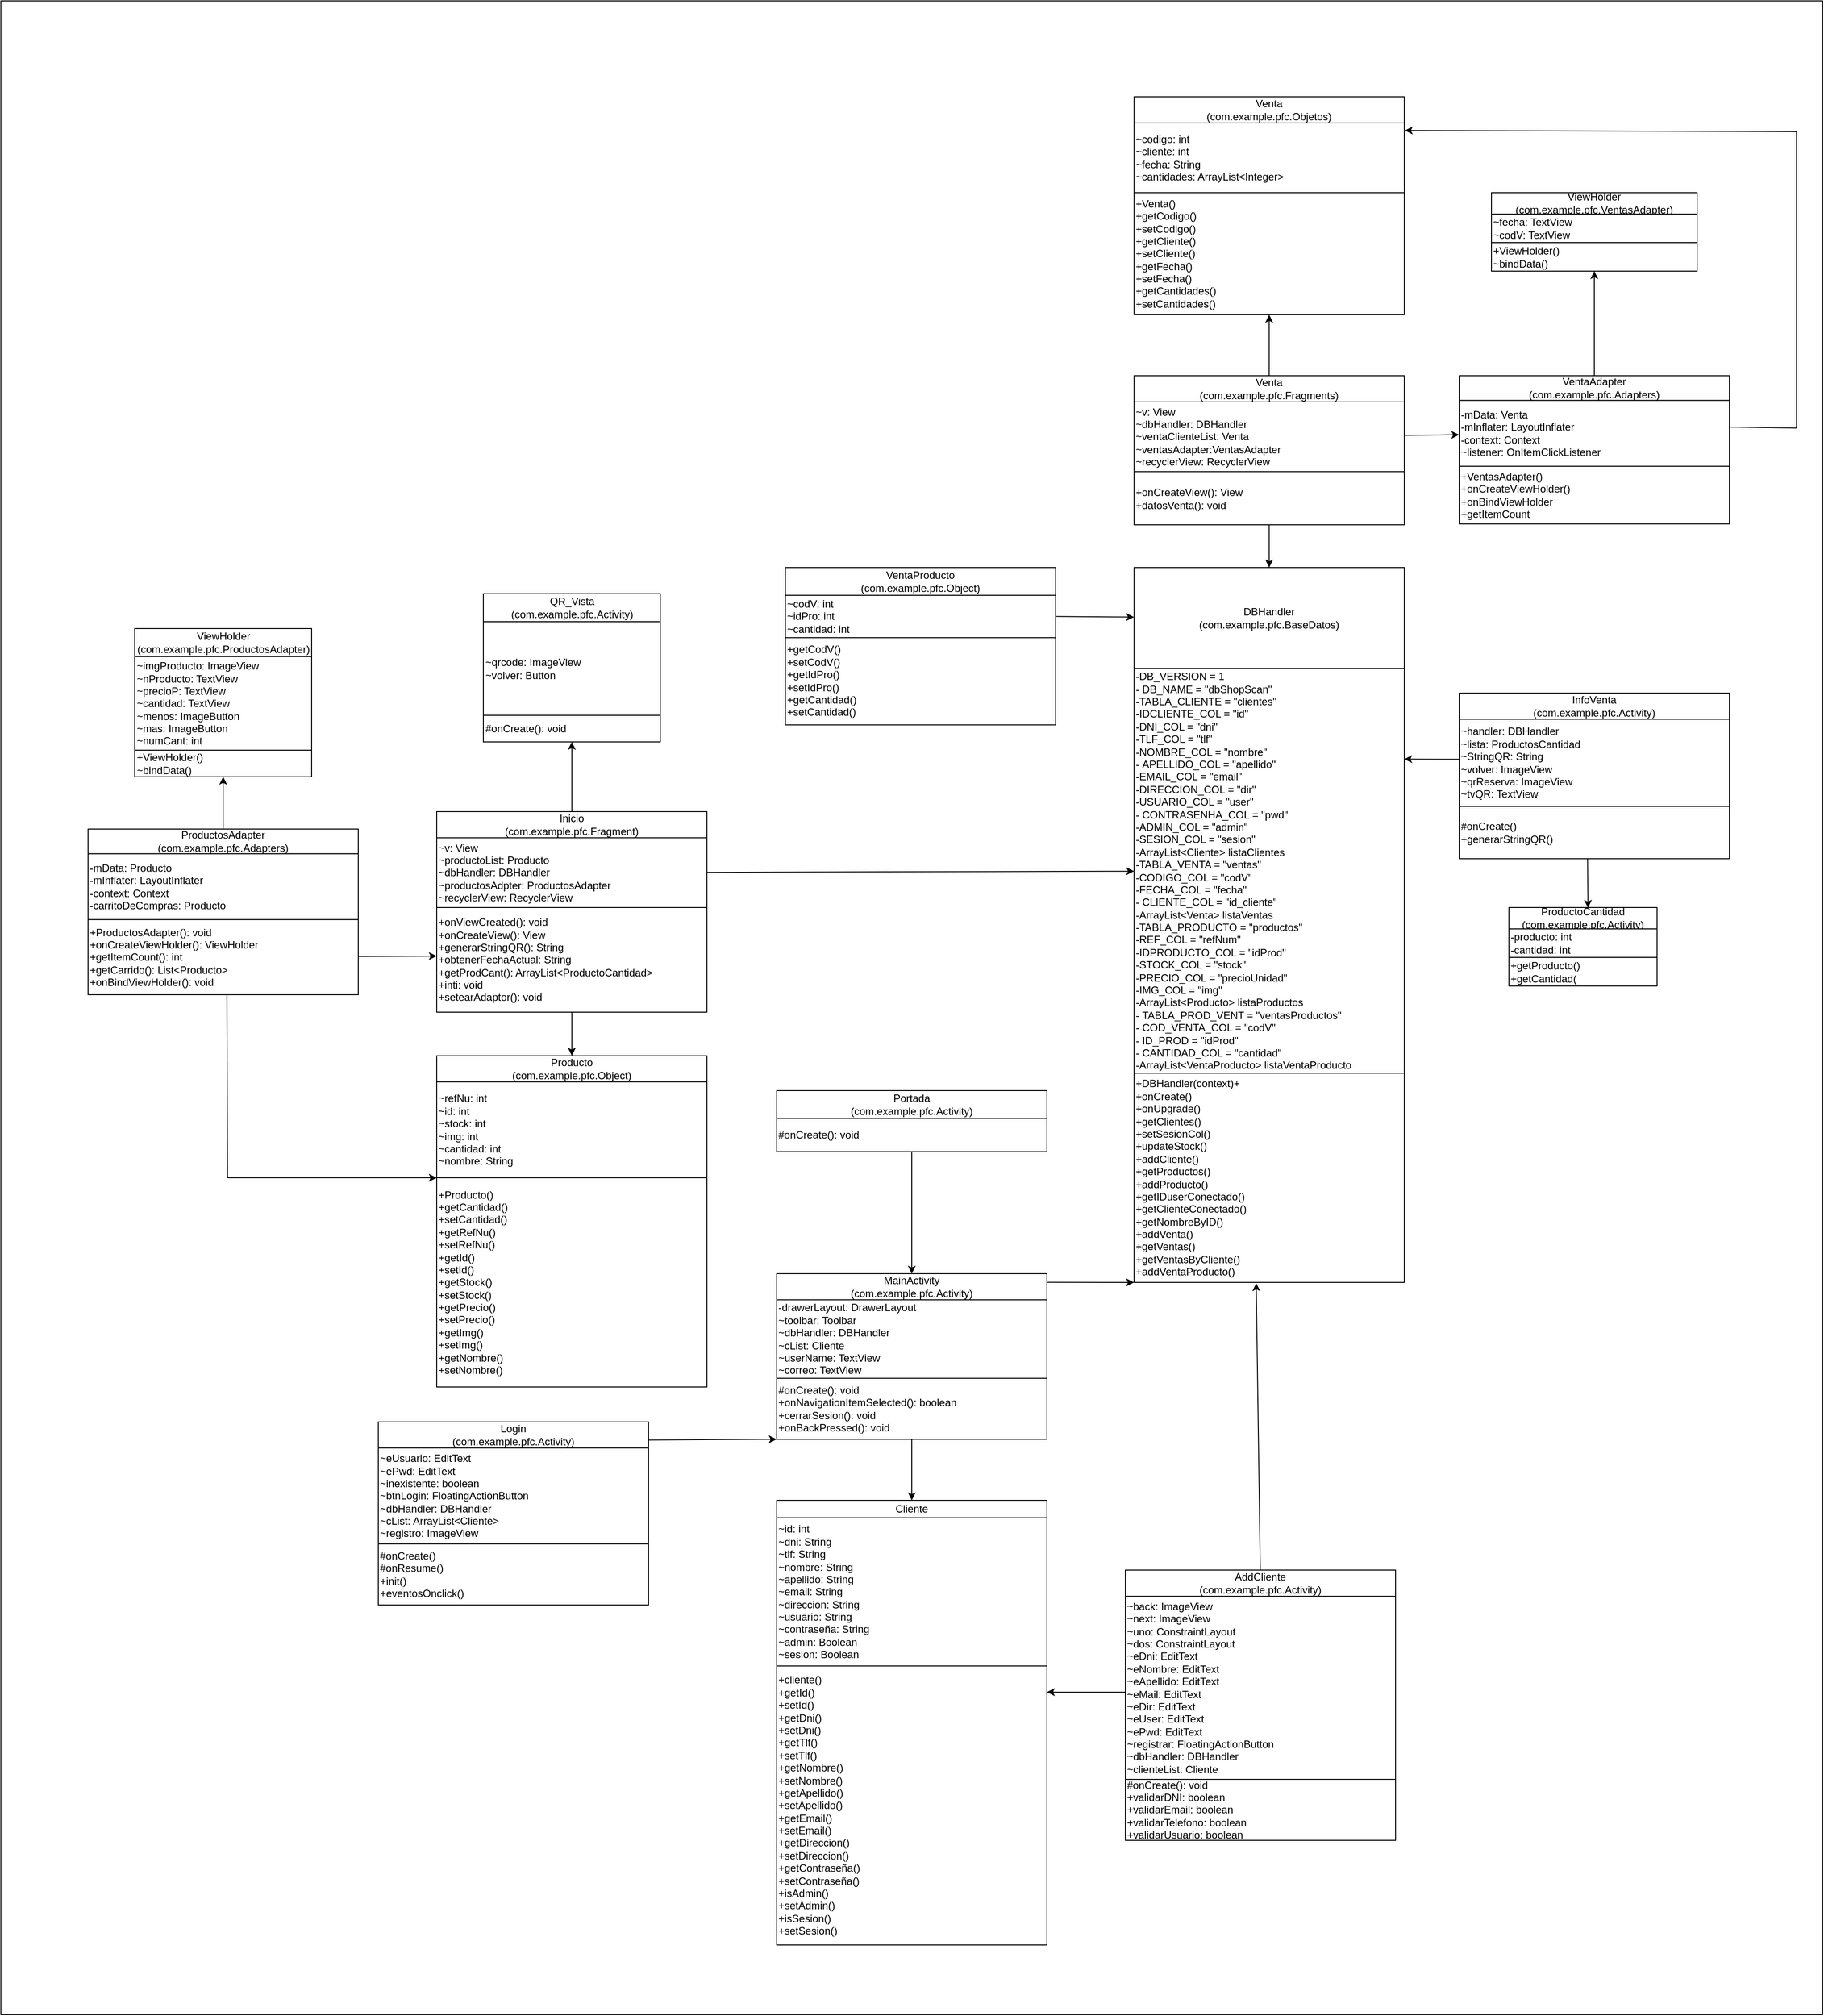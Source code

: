 <mxfile version="21.2.8" type="device">
  <diagram name="Página-1" id="G0q_hPXeAAuDpCpE8BdM">
    <mxGraphModel dx="5751" dy="2411" grid="1" gridSize="10" guides="1" tooltips="1" connect="1" arrows="1" fold="1" page="1" pageScale="1" pageWidth="827" pageHeight="1169" math="0" shadow="0">
      <root>
        <mxCell id="0" />
        <mxCell id="1" parent="0" />
        <mxCell id="0xzsD5YeqHHkbNbkPB6m-8" value="" style="group" vertex="1" connectable="0" parent="1">
          <mxGeometry x="-370" y="2490" width="310" height="510" as="geometry" />
        </mxCell>
        <mxCell id="0xzsD5YeqHHkbNbkPB6m-5" value="Cliente" style="rounded=0;whiteSpace=wrap;html=1;" vertex="1" parent="0xzsD5YeqHHkbNbkPB6m-8">
          <mxGeometry width="310" height="20" as="geometry" />
        </mxCell>
        <mxCell id="0xzsD5YeqHHkbNbkPB6m-6" value="~id: int&lt;br&gt;~dni: String&lt;br&gt;~tlf: String&lt;br&gt;~nombre: String&lt;br&gt;~apellido: String&lt;br&gt;~email: String&lt;br&gt;~direccion: String&lt;br&gt;~usuario: String&lt;br&gt;~contraseña: String&lt;br&gt;~admin: Boolean&lt;br&gt;~sesion: Boolean" style="rounded=0;whiteSpace=wrap;html=1;align=left;" vertex="1" parent="0xzsD5YeqHHkbNbkPB6m-8">
          <mxGeometry y="20" width="310" height="170" as="geometry" />
        </mxCell>
        <mxCell id="0xzsD5YeqHHkbNbkPB6m-7" value="+cliente()&lt;br&gt;+getId()&lt;br&gt;+setId()&lt;br&gt;+getDni() &lt;br&gt;+setDni()&lt;br&gt;+getTlf()&lt;br&gt;+setTlf()&lt;br&gt;+getNombre()&lt;br&gt;+setNombre()&lt;br&gt;+getApellido()&lt;br&gt;+setApellido()&lt;br&gt;+getEmail()&lt;br&gt;+setEmail()&lt;br&gt;+getDireccion()&lt;br&gt;+setDireccion()&lt;br&gt;+getContraseña()&lt;br&gt;+setContraseña()&lt;br&gt;+isAdmin()&lt;br&gt;+setAdmin()&lt;br&gt;+isSesion()&lt;br&gt;+setSesion()" style="rounded=0;whiteSpace=wrap;html=1;align=left;" vertex="1" parent="0xzsD5YeqHHkbNbkPB6m-8">
          <mxGeometry y="190" width="310" height="320" as="geometry" />
        </mxCell>
        <mxCell id="0xzsD5YeqHHkbNbkPB6m-30" value="" style="group" vertex="1" connectable="0" parent="1">
          <mxGeometry x="40" y="880" width="310" height="250" as="geometry" />
        </mxCell>
        <mxCell id="0xzsD5YeqHHkbNbkPB6m-15" value="Venta&lt;br&gt;(com.example.pfc.Objetos)" style="rounded=0;whiteSpace=wrap;html=1;" vertex="1" parent="0xzsD5YeqHHkbNbkPB6m-30">
          <mxGeometry width="310" height="30" as="geometry" />
        </mxCell>
        <mxCell id="0xzsD5YeqHHkbNbkPB6m-16" value="~codigo: int&lt;br&gt;~cliente: int&lt;br&gt;~fecha: String&lt;br&gt;~cantidades: ArrayList&amp;lt;Integer&amp;gt;" style="rounded=0;whiteSpace=wrap;html=1;align=left;" vertex="1" parent="0xzsD5YeqHHkbNbkPB6m-30">
          <mxGeometry y="30" width="310" height="80" as="geometry" />
        </mxCell>
        <mxCell id="0xzsD5YeqHHkbNbkPB6m-17" value="+Venta()&lt;br&gt;+getCodigo()&lt;br&gt;+setCodigo()&lt;br&gt;+getCliente()&lt;br&gt;+setCliente()&lt;br&gt;+getFecha()&lt;br&gt;+setFecha()&lt;br&gt;+getCantidades()&lt;br&gt;+setCantidades()&lt;br&gt;" style="rounded=0;whiteSpace=wrap;html=1;align=left;" vertex="1" parent="0xzsD5YeqHHkbNbkPB6m-30">
          <mxGeometry y="110" width="310" height="140" as="geometry" />
        </mxCell>
        <mxCell id="0xzsD5YeqHHkbNbkPB6m-35" value="" style="group" vertex="1" connectable="0" parent="1">
          <mxGeometry x="40" y="1200" width="310" height="171" as="geometry" />
        </mxCell>
        <mxCell id="0xzsD5YeqHHkbNbkPB6m-32" value="Venta&lt;br&gt;(com.example.pfc.Fragments)" style="rounded=0;whiteSpace=wrap;html=1;" vertex="1" parent="0xzsD5YeqHHkbNbkPB6m-35">
          <mxGeometry width="310" height="30" as="geometry" />
        </mxCell>
        <mxCell id="0xzsD5YeqHHkbNbkPB6m-33" value="~v: View&lt;br&gt;~dbHandler: DBHandler&lt;br&gt;~ventaClienteList: Venta&lt;br&gt;~ventasAdapter:VentasAdapter&lt;br&gt;~recyclerView: RecyclerView" style="rounded=0;whiteSpace=wrap;html=1;align=left;" vertex="1" parent="0xzsD5YeqHHkbNbkPB6m-35">
          <mxGeometry y="30" width="310" height="80" as="geometry" />
        </mxCell>
        <mxCell id="0xzsD5YeqHHkbNbkPB6m-34" value="+onCreateView(): View&lt;br&gt;+datosVenta(): void" style="rounded=0;whiteSpace=wrap;html=1;align=left;" vertex="1" parent="0xzsD5YeqHHkbNbkPB6m-35">
          <mxGeometry y="110" width="310" height="61" as="geometry" />
        </mxCell>
        <mxCell id="0xzsD5YeqHHkbNbkPB6m-36" value="" style="endArrow=classic;html=1;rounded=0;" edge="1" parent="1" source="0xzsD5YeqHHkbNbkPB6m-32" target="0xzsD5YeqHHkbNbkPB6m-17">
          <mxGeometry width="50" height="50" relative="1" as="geometry">
            <mxPoint x="390" y="1360" as="sourcePoint" />
            <mxPoint x="440" y="1310" as="targetPoint" />
          </mxGeometry>
        </mxCell>
        <mxCell id="0xzsD5YeqHHkbNbkPB6m-46" value="" style="group" vertex="1" connectable="0" parent="1">
          <mxGeometry x="40" y="1420" width="310" height="820" as="geometry" />
        </mxCell>
        <mxCell id="0xzsD5YeqHHkbNbkPB6m-43" value="DBHandler&lt;br&gt;(com.example.pfc.BaseDatos)" style="rounded=0;whiteSpace=wrap;html=1;" vertex="1" parent="0xzsD5YeqHHkbNbkPB6m-46">
          <mxGeometry width="310" height="115.789" as="geometry" />
        </mxCell>
        <mxCell id="0xzsD5YeqHHkbNbkPB6m-44" value="-DB_VERSION = 1&lt;br&gt;-&amp;nbsp;DB_NAME = &quot;dbShopScan&quot;&lt;br&gt;-TABLA_CLIENTE = &quot;clientes&quot;&lt;br&gt;-IDCLIENTE_COL = &quot;id&quot;&lt;br&gt;-DNI_COL = &quot;dni&quot;&lt;br&gt;-TLF_COL = &quot;tlf&quot;&lt;br&gt;-NOMBRE_COL = &quot;nombre&quot;&lt;br&gt;-&amp;nbsp;APELLIDO_COL = &quot;apellido&quot;&lt;br&gt;-EMAIL_COL = &quot;email&quot;&lt;br&gt;-DIRECCION_COL = &quot;dir&quot;&lt;br&gt;-USUARIO_COL = &quot;user&quot;&lt;br&gt;-&amp;nbsp;CONTRASENHA_COL = &quot;pwd&quot;&lt;br&gt;-ADMIN_COL = &quot;admin&quot;&lt;br&gt;-SESION_COL = &quot;sesion&quot;&lt;br&gt;-ArrayList&amp;lt;Cliente&amp;gt; listaClientes&lt;br&gt;-TABLA_VENTA = &quot;ventas&quot;&lt;br&gt;-CODIGO_COL = &quot;codV&quot;&lt;br&gt;-FECHA_COL = &quot;fecha&quot;&lt;br&gt;-&amp;nbsp;CLIENTE_COL = &quot;id_cliente&quot;&lt;br&gt;-ArrayList&amp;lt;Venta&amp;gt; listaVentas&lt;br&gt;-TABLA_PRODUCTO = &quot;productos&quot;&lt;br&gt;-REF_COL = &quot;refNum&quot;&lt;br&gt;-IDPRODUCTO_COL = &quot;idProd&quot;&lt;br&gt;-STOCK_COL = &quot;stock&quot;&lt;br&gt;-PRECIO_COL = &quot;precioUnidad&quot;&lt;br&gt;-IMG_COL = &quot;img&quot;&lt;br&gt;-ArrayList&amp;lt;Producto&amp;gt; listaProductos&lt;br&gt;-&amp;nbsp;TABLA_PROD_VENT = &quot;ventasProductos&quot;&lt;br&gt;-&amp;nbsp;COD_VENTA_COL = &quot;codV&quot;&lt;br&gt;-&amp;nbsp;ID_PROD = &quot;idProd&quot;&lt;br&gt;-&amp;nbsp;CANTIDAD_COL = &quot;cantidad&quot;&lt;br&gt;-ArrayList&amp;lt;VentaProducto&amp;gt; listaVentaProducto" style="rounded=0;whiteSpace=wrap;html=1;align=left;" vertex="1" parent="0xzsD5YeqHHkbNbkPB6m-46">
          <mxGeometry y="115.79" width="310" height="464.21" as="geometry" />
        </mxCell>
        <mxCell id="0xzsD5YeqHHkbNbkPB6m-45" value="+DBHandler(context)+&lt;br&gt;+onCreate()&lt;br&gt;+onUpgrade()&lt;br&gt;+getClientes()&lt;br&gt;+setSesionCol()&lt;br&gt;+updateStock()&lt;br&gt;+addCliente()&lt;br&gt;+getProductos()&lt;br&gt;+addProducto()&lt;br&gt;+getIDuserConectado()&lt;br&gt;+getClienteConectado()&lt;br&gt;+getNombreByID()&lt;br&gt;+addVenta()&lt;br&gt;+getVentas()&lt;br&gt;+getVentasByCliente()&lt;br&gt;+addVentaProducto()&lt;br&gt;" style="rounded=0;whiteSpace=wrap;html=1;align=left;" vertex="1" parent="0xzsD5YeqHHkbNbkPB6m-46">
          <mxGeometry y="580" width="310" height="240" as="geometry" />
        </mxCell>
        <mxCell id="0xzsD5YeqHHkbNbkPB6m-47" value="" style="endArrow=classic;html=1;rounded=0;" edge="1" parent="1" source="0xzsD5YeqHHkbNbkPB6m-34" target="0xzsD5YeqHHkbNbkPB6m-43">
          <mxGeometry width="50" height="50" relative="1" as="geometry">
            <mxPoint x="390" y="1630" as="sourcePoint" />
            <mxPoint x="440" y="1580" as="targetPoint" />
          </mxGeometry>
        </mxCell>
        <mxCell id="0xzsD5YeqHHkbNbkPB6m-52" value="" style="group" vertex="1" connectable="0" parent="1">
          <mxGeometry x="450" y="990" width="236" height="90" as="geometry" />
        </mxCell>
        <mxCell id="0xzsD5YeqHHkbNbkPB6m-49" value="ViewHolder&lt;br style=&quot;border-color: var(--border-color);&quot;&gt;(com.example.pfc.VentasAdapter)" style="rounded=0;whiteSpace=wrap;html=1;" vertex="1" parent="0xzsD5YeqHHkbNbkPB6m-52">
          <mxGeometry width="236.0" height="24.545" as="geometry" />
        </mxCell>
        <mxCell id="0xzsD5YeqHHkbNbkPB6m-50" value="~fecha: TextView&lt;br&gt;~codV: TextView" style="rounded=0;whiteSpace=wrap;html=1;align=left;" vertex="1" parent="0xzsD5YeqHHkbNbkPB6m-52">
          <mxGeometry y="24.545" width="236.0" height="32.727" as="geometry" />
        </mxCell>
        <mxCell id="0xzsD5YeqHHkbNbkPB6m-51" value="+ViewHolder()&lt;br&gt;~bindData()" style="rounded=0;whiteSpace=wrap;html=1;align=left;" vertex="1" parent="0xzsD5YeqHHkbNbkPB6m-52">
          <mxGeometry y="57.273" width="236.0" height="32.727" as="geometry" />
        </mxCell>
        <mxCell id="0xzsD5YeqHHkbNbkPB6m-57" value="" style="group" vertex="1" connectable="0" parent="1">
          <mxGeometry x="413" y="1200" width="310" height="170" as="geometry" />
        </mxCell>
        <mxCell id="0xzsD5YeqHHkbNbkPB6m-54" value="VentaAdapter&lt;br&gt;(com.example.pfc.Adapters)" style="rounded=0;whiteSpace=wrap;html=1;" vertex="1" parent="0xzsD5YeqHHkbNbkPB6m-57">
          <mxGeometry width="310" height="28.333" as="geometry" />
        </mxCell>
        <mxCell id="0xzsD5YeqHHkbNbkPB6m-55" value="-mData: Venta&lt;br&gt;-mInflater: LayoutInflater&lt;br&gt;-context: Context&lt;br&gt;~listener: OnItemClickListener" style="rounded=0;whiteSpace=wrap;html=1;align=left;" vertex="1" parent="0xzsD5YeqHHkbNbkPB6m-57">
          <mxGeometry y="28.333" width="310" height="75.556" as="geometry" />
        </mxCell>
        <mxCell id="0xzsD5YeqHHkbNbkPB6m-56" value="+VentasAdapter()&lt;br&gt;+onCreateViewHolder()&lt;br&gt;+onBindViewHolder&lt;br&gt;+getItemCount" style="rounded=0;whiteSpace=wrap;html=1;align=left;" vertex="1" parent="0xzsD5YeqHHkbNbkPB6m-57">
          <mxGeometry y="103.889" width="310" height="66.111" as="geometry" />
        </mxCell>
        <mxCell id="0xzsD5YeqHHkbNbkPB6m-58" value="" style="endArrow=classic;html=1;rounded=0;" edge="1" parent="1" source="0xzsD5YeqHHkbNbkPB6m-33" target="0xzsD5YeqHHkbNbkPB6m-55">
          <mxGeometry width="50" height="50" relative="1" as="geometry">
            <mxPoint x="470" y="1290" as="sourcePoint" />
            <mxPoint x="520" y="1240" as="targetPoint" />
          </mxGeometry>
        </mxCell>
        <mxCell id="0xzsD5YeqHHkbNbkPB6m-59" value="" style="endArrow=classic;html=1;rounded=0;" edge="1" parent="1" source="0xzsD5YeqHHkbNbkPB6m-54" target="0xzsD5YeqHHkbNbkPB6m-51">
          <mxGeometry width="50" height="50" relative="1" as="geometry">
            <mxPoint x="530" y="1120" as="sourcePoint" />
            <mxPoint x="520" y="1240" as="targetPoint" />
          </mxGeometry>
        </mxCell>
        <mxCell id="0xzsD5YeqHHkbNbkPB6m-62" value="" style="endArrow=none;html=1;rounded=0;exitX=1;exitY=0.405;exitDx=0;exitDy=0;exitPerimeter=0;" edge="1" parent="1" source="0xzsD5YeqHHkbNbkPB6m-55">
          <mxGeometry width="50" height="50" relative="1" as="geometry">
            <mxPoint x="470" y="1390" as="sourcePoint" />
            <mxPoint x="800" y="1260" as="targetPoint" />
          </mxGeometry>
        </mxCell>
        <mxCell id="0xzsD5YeqHHkbNbkPB6m-63" value="" style="endArrow=none;html=1;rounded=0;" edge="1" parent="1">
          <mxGeometry width="50" height="50" relative="1" as="geometry">
            <mxPoint x="800" y="920" as="sourcePoint" />
            <mxPoint x="800" y="1260" as="targetPoint" />
          </mxGeometry>
        </mxCell>
        <mxCell id="0xzsD5YeqHHkbNbkPB6m-64" value="" style="endArrow=classic;html=1;rounded=0;entryX=1.002;entryY=0.108;entryDx=0;entryDy=0;entryPerimeter=0;" edge="1" parent="1" target="0xzsD5YeqHHkbNbkPB6m-16">
          <mxGeometry width="50" height="50" relative="1" as="geometry">
            <mxPoint x="800" y="920" as="sourcePoint" />
            <mxPoint x="690" y="950" as="targetPoint" />
          </mxGeometry>
        </mxCell>
        <mxCell id="0xzsD5YeqHHkbNbkPB6m-69" value="" style="group" vertex="1" connectable="0" parent="1">
          <mxGeometry x="413" y="1564" width="310" height="190" as="geometry" />
        </mxCell>
        <mxCell id="0xzsD5YeqHHkbNbkPB6m-66" value="InfoVenta&lt;br&gt;(com.example.pfc.Activity)" style="rounded=0;whiteSpace=wrap;html=1;" vertex="1" parent="0xzsD5YeqHHkbNbkPB6m-69">
          <mxGeometry width="310" height="30" as="geometry" />
        </mxCell>
        <mxCell id="0xzsD5YeqHHkbNbkPB6m-67" value="~handler: DBHandler&lt;br&gt;~lista: ProductosCantidad&lt;br&gt;~StringQR: String&lt;br&gt;~volver: ImageView&lt;br&gt;~qrReserva: ImageView&lt;br&gt;~tvQR: TextView" style="rounded=0;whiteSpace=wrap;html=1;align=left;" vertex="1" parent="0xzsD5YeqHHkbNbkPB6m-69">
          <mxGeometry y="30" width="310" height="100" as="geometry" />
        </mxCell>
        <mxCell id="0xzsD5YeqHHkbNbkPB6m-68" value="#onCreate()&lt;br&gt;+generarStringQR()" style="rounded=0;whiteSpace=wrap;html=1;align=left;" vertex="1" parent="0xzsD5YeqHHkbNbkPB6m-69">
          <mxGeometry y="130" width="310" height="60" as="geometry" />
        </mxCell>
        <mxCell id="0xzsD5YeqHHkbNbkPB6m-70" value="" style="endArrow=classic;html=1;rounded=0;exitX=-0.001;exitY=0.459;exitDx=0;exitDy=0;exitPerimeter=0;entryX=1;entryY=0.224;entryDx=0;entryDy=0;entryPerimeter=0;" edge="1" parent="1" source="0xzsD5YeqHHkbNbkPB6m-67" target="0xzsD5YeqHHkbNbkPB6m-44">
          <mxGeometry width="50" height="50" relative="1" as="geometry">
            <mxPoint x="560" y="1790" as="sourcePoint" />
            <mxPoint x="610" y="1740" as="targetPoint" />
          </mxGeometry>
        </mxCell>
        <mxCell id="0xzsD5YeqHHkbNbkPB6m-76" value="" style="group" vertex="1" connectable="0" parent="1">
          <mxGeometry x="470" y="1810" width="170" height="90" as="geometry" />
        </mxCell>
        <mxCell id="0xzsD5YeqHHkbNbkPB6m-72" value="ProductoCantidad&lt;br&gt;(com.example.pfc.Activity)" style="rounded=0;whiteSpace=wrap;html=1;" vertex="1" parent="0xzsD5YeqHHkbNbkPB6m-76">
          <mxGeometry width="170" height="24.545" as="geometry" />
        </mxCell>
        <mxCell id="0xzsD5YeqHHkbNbkPB6m-27" value="-producto: int&lt;br&gt;-cantidad: int" style="rounded=0;whiteSpace=wrap;html=1;align=left;" vertex="1" parent="0xzsD5YeqHHkbNbkPB6m-76">
          <mxGeometry y="24.545" width="170" height="32.727" as="geometry" />
        </mxCell>
        <mxCell id="0xzsD5YeqHHkbNbkPB6m-28" value="+getProducto()&lt;br&gt;+getCantidad(" style="rounded=0;whiteSpace=wrap;html=1;align=left;" vertex="1" parent="0xzsD5YeqHHkbNbkPB6m-76">
          <mxGeometry y="57.273" width="170" height="32.727" as="geometry" />
        </mxCell>
        <mxCell id="0xzsD5YeqHHkbNbkPB6m-77" value="" style="endArrow=classic;html=1;rounded=0;exitX=0.475;exitY=1.008;exitDx=0;exitDy=0;exitPerimeter=0;entryX=0.534;entryY=0.013;entryDx=0;entryDy=0;entryPerimeter=0;" edge="1" parent="1" source="0xzsD5YeqHHkbNbkPB6m-68" target="0xzsD5YeqHHkbNbkPB6m-72">
          <mxGeometry width="50" height="50" relative="1" as="geometry">
            <mxPoint x="560" y="1750" as="sourcePoint" />
            <mxPoint x="560" y="1800" as="targetPoint" />
          </mxGeometry>
        </mxCell>
        <mxCell id="0xzsD5YeqHHkbNbkPB6m-83" value="" style="group" vertex="1" connectable="0" parent="1">
          <mxGeometry x="-370" y="2230" width="310" height="190" as="geometry" />
        </mxCell>
        <mxCell id="0xzsD5YeqHHkbNbkPB6m-79" value="MainActivity&lt;br&gt;(com.example.pfc.Activity)" style="rounded=0;whiteSpace=wrap;html=1;container=1;" vertex="1" parent="0xzsD5YeqHHkbNbkPB6m-83">
          <mxGeometry width="310" height="30" as="geometry" />
        </mxCell>
        <mxCell id="0xzsD5YeqHHkbNbkPB6m-80" value="-drawerLayout: DrawerLayout&lt;br&gt;~toolbar: Toolbar&lt;br&gt;~dbHandler: DBHandler&lt;br&gt;~cList: Cliente&lt;br&gt;~userName: TextView&lt;br&gt;~correo: TextView" style="rounded=0;whiteSpace=wrap;html=1;align=left;" vertex="1" parent="0xzsD5YeqHHkbNbkPB6m-83">
          <mxGeometry y="30" width="310" height="90" as="geometry" />
        </mxCell>
        <mxCell id="0xzsD5YeqHHkbNbkPB6m-81" value="#onCreate(): void&lt;br&gt;+onNavigationItemSelected(): boolean&lt;br&gt;+cerrarSesion(): void&lt;br&gt;+onBackPressed(): void" style="rounded=0;whiteSpace=wrap;html=1;align=left;" vertex="1" parent="0xzsD5YeqHHkbNbkPB6m-83">
          <mxGeometry y="120" width="310" height="70" as="geometry" />
        </mxCell>
        <mxCell id="0xzsD5YeqHHkbNbkPB6m-84" value="" style="endArrow=classic;html=1;rounded=0;entryX=0;entryY=1;entryDx=0;entryDy=0;exitX=1.002;exitY=0.33;exitDx=0;exitDy=0;exitPerimeter=0;" edge="1" parent="1" source="0xzsD5YeqHHkbNbkPB6m-79" target="0xzsD5YeqHHkbNbkPB6m-45">
          <mxGeometry width="50" height="50" relative="1" as="geometry">
            <mxPoint x="-270" y="2430" as="sourcePoint" />
            <mxPoint x="-220" y="2380" as="targetPoint" />
          </mxGeometry>
        </mxCell>
        <mxCell id="0xzsD5YeqHHkbNbkPB6m-86" value="" style="endArrow=classic;html=1;rounded=0;" edge="1" parent="1" source="0xzsD5YeqHHkbNbkPB6m-81" target="0xzsD5YeqHHkbNbkPB6m-5">
          <mxGeometry width="50" height="50" relative="1" as="geometry">
            <mxPoint x="-140" y="2630" as="sourcePoint" />
            <mxPoint x="-90" y="2580" as="targetPoint" />
          </mxGeometry>
        </mxCell>
        <mxCell id="0xzsD5YeqHHkbNbkPB6m-91" value="" style="group" vertex="1" connectable="0" parent="1">
          <mxGeometry x="30" y="2570" width="310" height="310" as="geometry" />
        </mxCell>
        <mxCell id="0xzsD5YeqHHkbNbkPB6m-88" value="AddCliente&lt;br&gt;(com.example.pfc.Activity)" style="rounded=0;whiteSpace=wrap;html=1;container=1;" vertex="1" parent="0xzsD5YeqHHkbNbkPB6m-91">
          <mxGeometry width="310" height="30" as="geometry" />
        </mxCell>
        <mxCell id="0xzsD5YeqHHkbNbkPB6m-89" value="~back: ImageView&lt;br&gt;~next: ImageView&lt;br&gt;~uno: ConstraintLayout&lt;br&gt;~dos: ConstraintLayout&lt;br&gt;~eDni: EditText&lt;br&gt;~eNombre: EditText&lt;br&gt;~eApellido: EditText&lt;br&gt;~eMail: EditText&lt;br&gt;~eDir: EditText&lt;br&gt;~eUser: EditText&lt;br&gt;~ePwd: EditText&lt;br&gt;~registrar: FloatingActionButton&lt;br&gt;~dbHandler: DBHandler&lt;br&gt;~clienteList: Cliente" style="rounded=0;whiteSpace=wrap;html=1;align=left;" vertex="1" parent="0xzsD5YeqHHkbNbkPB6m-91">
          <mxGeometry y="30" width="310" height="210" as="geometry" />
        </mxCell>
        <mxCell id="0xzsD5YeqHHkbNbkPB6m-90" value="#onCreate(): void&lt;br&gt;+validarDNI: boolean&lt;br&gt;+validarEmail: boolean&lt;br&gt;+validarTelefono: boolean&lt;br&gt;+validarUsuario: boolean" style="rounded=0;whiteSpace=wrap;html=1;align=left;" vertex="1" parent="0xzsD5YeqHHkbNbkPB6m-91">
          <mxGeometry y="240" width="310" height="70" as="geometry" />
        </mxCell>
        <mxCell id="0xzsD5YeqHHkbNbkPB6m-92" value="" style="endArrow=classic;html=1;rounded=0;" edge="1" parent="1">
          <mxGeometry width="50" height="50" relative="1" as="geometry">
            <mxPoint x="30" y="2710" as="sourcePoint" />
            <mxPoint x="-60" y="2710" as="targetPoint" />
          </mxGeometry>
        </mxCell>
        <mxCell id="0xzsD5YeqHHkbNbkPB6m-93" value="" style="endArrow=classic;html=1;rounded=0;entryX=0.452;entryY=1.004;entryDx=0;entryDy=0;entryPerimeter=0;" edge="1" parent="1" source="0xzsD5YeqHHkbNbkPB6m-88" target="0xzsD5YeqHHkbNbkPB6m-45">
          <mxGeometry width="50" height="50" relative="1" as="geometry">
            <mxPoint x="-130" y="2590" as="sourcePoint" />
            <mxPoint x="180" y="2250" as="targetPoint" />
          </mxGeometry>
        </mxCell>
        <mxCell id="0xzsD5YeqHHkbNbkPB6m-99" value="" style="group" vertex="1" connectable="0" parent="1">
          <mxGeometry x="-827" y="2400" width="310" height="210" as="geometry" />
        </mxCell>
        <mxCell id="0xzsD5YeqHHkbNbkPB6m-95" value="Login&lt;br&gt;(com.example.pfc.Activity)" style="rounded=0;whiteSpace=wrap;html=1;" vertex="1" parent="0xzsD5YeqHHkbNbkPB6m-99">
          <mxGeometry width="310" height="30" as="geometry" />
        </mxCell>
        <mxCell id="0xzsD5YeqHHkbNbkPB6m-96" value="~eUsuario: EditText&lt;br&gt;~ePwd: EditText&lt;br&gt;~inexistente: boolean&lt;br&gt;~btnLogin: FloatingActionButton&lt;br&gt;~dbHandler: DBHandler&lt;br&gt;~cList: ArrayList&amp;lt;Cliente&amp;gt;&lt;br&gt;~registro: ImageView" style="rounded=0;whiteSpace=wrap;html=1;align=left;" vertex="1" parent="0xzsD5YeqHHkbNbkPB6m-99">
          <mxGeometry y="30" width="310" height="110" as="geometry" />
        </mxCell>
        <mxCell id="0xzsD5YeqHHkbNbkPB6m-97" value="#onCreate()&lt;br&gt;#onResume()&lt;br&gt;+init()&lt;br&gt;+eventosOnclick()" style="rounded=0;whiteSpace=wrap;html=1;align=left;" vertex="1" parent="0xzsD5YeqHHkbNbkPB6m-99">
          <mxGeometry y="140" width="310" height="70" as="geometry" />
        </mxCell>
        <mxCell id="0xzsD5YeqHHkbNbkPB6m-100" value="" style="endArrow=classic;html=1;rounded=0;exitX=1;exitY=0.695;exitDx=0;exitDy=0;entryX=0;entryY=1;entryDx=0;entryDy=0;exitPerimeter=0;" edge="1" parent="1" source="0xzsD5YeqHHkbNbkPB6m-95" target="0xzsD5YeqHHkbNbkPB6m-81">
          <mxGeometry width="50" height="50" relative="1" as="geometry">
            <mxPoint x="-440" y="1990" as="sourcePoint" />
            <mxPoint x="-240" y="2270" as="targetPoint" />
          </mxGeometry>
        </mxCell>
        <mxCell id="0xzsD5YeqHHkbNbkPB6m-105" value="" style="group" vertex="1" connectable="0" parent="1">
          <mxGeometry x="-760" y="1700" width="310" height="230" as="geometry" />
        </mxCell>
        <mxCell id="0xzsD5YeqHHkbNbkPB6m-104" value="+onViewCreated(): void&lt;br&gt;+onCreateView(): View&lt;br&gt;+generarStringQR(): String&lt;br&gt;+obtenerFechaActual: String&lt;br&gt;+getProdCant(): ArrayList&amp;lt;ProductoCantidad&amp;gt;&lt;br&gt;+inti: void&lt;br&gt;+setearAdaptor(): void" style="rounded=0;whiteSpace=wrap;html=1;align=left;" vertex="1" parent="0xzsD5YeqHHkbNbkPB6m-105">
          <mxGeometry y="110" width="310" height="120" as="geometry" />
        </mxCell>
        <mxCell id="0xzsD5YeqHHkbNbkPB6m-102" value="Inicio&lt;br&gt;(com.example.pfc.Fragment)" style="rounded=0;whiteSpace=wrap;html=1;" vertex="1" parent="0xzsD5YeqHHkbNbkPB6m-105">
          <mxGeometry width="310" height="30" as="geometry" />
        </mxCell>
        <mxCell id="0xzsD5YeqHHkbNbkPB6m-103" value="~v: View&lt;br&gt;~productoList: Producto&lt;br&gt;~dbHandler: DBHandler&lt;br&gt;~productosAdpter: ProductosAdapter&lt;br&gt;~recyclerView: RecyclerView" style="rounded=0;whiteSpace=wrap;html=1;align=left;" vertex="1" parent="0xzsD5YeqHHkbNbkPB6m-105">
          <mxGeometry y="30" width="310" height="80" as="geometry" />
        </mxCell>
        <mxCell id="0xzsD5YeqHHkbNbkPB6m-106" value="" style="endArrow=classic;html=1;rounded=0;" edge="1" parent="1" source="0xzsD5YeqHHkbNbkPB6m-103" target="0xzsD5YeqHHkbNbkPB6m-44">
          <mxGeometry width="50" height="50" relative="1" as="geometry">
            <mxPoint x="-360" y="1940" as="sourcePoint" />
            <mxPoint x="-310" y="1890" as="targetPoint" />
          </mxGeometry>
        </mxCell>
        <mxCell id="0xzsD5YeqHHkbNbkPB6m-107" value="" style="endArrow=classic;html=1;rounded=0;" edge="1" parent="1" source="0xzsD5YeqHHkbNbkPB6m-104" target="0xzsD5YeqHHkbNbkPB6m-10">
          <mxGeometry width="50" height="50" relative="1" as="geometry">
            <mxPoint x="-700" y="2260" as="sourcePoint" />
            <mxPoint x="-650" y="2210" as="targetPoint" />
          </mxGeometry>
        </mxCell>
        <mxCell id="0xzsD5YeqHHkbNbkPB6m-108" value="" style="group" vertex="1" connectable="0" parent="1">
          <mxGeometry x="-760" y="1980" width="310" height="380" as="geometry" />
        </mxCell>
        <mxCell id="0xzsD5YeqHHkbNbkPB6m-10" value="Producto&lt;br&gt;(com.example.pfc.Object)" style="rounded=0;whiteSpace=wrap;html=1;" vertex="1" parent="0xzsD5YeqHHkbNbkPB6m-108">
          <mxGeometry width="310" height="30" as="geometry" />
        </mxCell>
        <mxCell id="0xzsD5YeqHHkbNbkPB6m-11" value="~refNu: int&lt;br&gt;~id: int&lt;br&gt;~stock: int&lt;br&gt;~img: int&lt;br&gt;~cantidad: int&lt;br&gt;~nombre: String" style="rounded=0;whiteSpace=wrap;html=1;align=left;" vertex="1" parent="0xzsD5YeqHHkbNbkPB6m-108">
          <mxGeometry y="30" width="310" height="110" as="geometry" />
        </mxCell>
        <mxCell id="0xzsD5YeqHHkbNbkPB6m-12" value="+Producto()&lt;br&gt;+getCantidad()&lt;br&gt;+setCantidad()&lt;br&gt;+getRefNu()&lt;br&gt;+setRefNu()&lt;br&gt;+getId()&lt;br&gt;+setId()&lt;br&gt;+getStock()&lt;br&gt;+setStock()&lt;br&gt;+getPrecio()&lt;br&gt;+setPrecio()&lt;br&gt;+getImg()&lt;br&gt;+setImg()&lt;br&gt;+getNombre()&lt;br&gt;+setNombre()" style="rounded=0;whiteSpace=wrap;html=1;align=left;" vertex="1" parent="0xzsD5YeqHHkbNbkPB6m-108">
          <mxGeometry y="140" width="310" height="240" as="geometry" />
        </mxCell>
        <mxCell id="0xzsD5YeqHHkbNbkPB6m-113" value="" style="group" vertex="1" connectable="0" parent="1">
          <mxGeometry x="-1160" y="1720" width="310" height="190" as="geometry" />
        </mxCell>
        <mxCell id="0xzsD5YeqHHkbNbkPB6m-110" value="ProductosAdapter&lt;br&gt;(com.example.pfc.Adapters)" style="rounded=0;whiteSpace=wrap;html=1;" vertex="1" parent="0xzsD5YeqHHkbNbkPB6m-113">
          <mxGeometry width="310" height="28.333" as="geometry" />
        </mxCell>
        <mxCell id="0xzsD5YeqHHkbNbkPB6m-111" value="-mData: Producto&lt;br&gt;-mInflater: LayoutInflater&lt;br&gt;-context: Context&lt;br&gt;-carritoDeCompras: Producto" style="rounded=0;whiteSpace=wrap;html=1;align=left;" vertex="1" parent="0xzsD5YeqHHkbNbkPB6m-113">
          <mxGeometry y="28.333" width="310" height="75.556" as="geometry" />
        </mxCell>
        <mxCell id="0xzsD5YeqHHkbNbkPB6m-112" value="+ProductosAdapter(): void&lt;br&gt;+onCreateViewHolder(): ViewHolder&lt;br&gt;+getItemCount(): int&lt;br&gt;+getCarrido(): List&amp;lt;Producto&amp;gt;&lt;br&gt;+onBindViewHolder(): void" style="rounded=0;whiteSpace=wrap;html=1;align=left;" vertex="1" parent="0xzsD5YeqHHkbNbkPB6m-113">
          <mxGeometry y="103.89" width="310" height="86.11" as="geometry" />
        </mxCell>
        <mxCell id="0xzsD5YeqHHkbNbkPB6m-114" value="" style="endArrow=classic;html=1;rounded=0;entryX=0;entryY=0.464;entryDx=0;entryDy=0;entryPerimeter=0;" edge="1" parent="1" source="0xzsD5YeqHHkbNbkPB6m-112" target="0xzsD5YeqHHkbNbkPB6m-104">
          <mxGeometry width="50" height="50" relative="1" as="geometry">
            <mxPoint x="-830" y="1850" as="sourcePoint" />
            <mxPoint x="-840" y="1810" as="targetPoint" />
          </mxGeometry>
        </mxCell>
        <mxCell id="0xzsD5YeqHHkbNbkPB6m-120" value="" style="group" vertex="1" connectable="0" parent="1">
          <mxGeometry x="-1106.5" y="1490" width="203" height="170" as="geometry" />
        </mxCell>
        <mxCell id="0xzsD5YeqHHkbNbkPB6m-116" value="ViewHolder&lt;br style=&quot;border-color: var(--border-color);&quot;&gt;(com.example.pfc.ProductosAdapter)" style="rounded=0;whiteSpace=wrap;html=1;" vertex="1" parent="0xzsD5YeqHHkbNbkPB6m-120">
          <mxGeometry width="203" height="32.143" as="geometry" />
        </mxCell>
        <mxCell id="0xzsD5YeqHHkbNbkPB6m-117" value="~imgProducto: ImageView&lt;br&gt;~nProducto: TextView&lt;br&gt;~precioP: TextView&lt;br&gt;~cantidad: TextView&lt;br&gt;~menos: ImageButton&lt;br&gt;~mas: ImageButton&lt;br&gt;~numCant: int" style="rounded=0;whiteSpace=wrap;html=1;align=left;" vertex="1" parent="0xzsD5YeqHHkbNbkPB6m-120">
          <mxGeometry y="32.143" width="203" height="107.407" as="geometry" />
        </mxCell>
        <mxCell id="0xzsD5YeqHHkbNbkPB6m-118" value="+ViewHolder()&lt;br&gt;~bindData()" style="rounded=0;whiteSpace=wrap;html=1;align=left;" vertex="1" parent="0xzsD5YeqHHkbNbkPB6m-120">
          <mxGeometry y="139.553" width="203" height="30.447" as="geometry" />
        </mxCell>
        <mxCell id="0xzsD5YeqHHkbNbkPB6m-121" value="" style="endArrow=classic;html=1;rounded=0;" edge="1" parent="1" source="0xzsD5YeqHHkbNbkPB6m-110" target="0xzsD5YeqHHkbNbkPB6m-118">
          <mxGeometry width="50" height="50" relative="1" as="geometry">
            <mxPoint x="-660" y="1710" as="sourcePoint" />
            <mxPoint x="-1010" y="1670" as="targetPoint" />
          </mxGeometry>
        </mxCell>
        <mxCell id="0xzsD5YeqHHkbNbkPB6m-122" value="" style="endArrow=none;html=1;rounded=0;entryX=0.514;entryY=1.007;entryDx=0;entryDy=0;entryPerimeter=0;" edge="1" parent="1" target="0xzsD5YeqHHkbNbkPB6m-112">
          <mxGeometry width="50" height="50" relative="1" as="geometry">
            <mxPoint x="-1000" y="2120" as="sourcePoint" />
            <mxPoint x="-680" y="2050" as="targetPoint" />
          </mxGeometry>
        </mxCell>
        <mxCell id="0xzsD5YeqHHkbNbkPB6m-123" value="" style="endArrow=classic;html=1;rounded=0;entryX=0;entryY=1;entryDx=0;entryDy=0;" edge="1" parent="1" target="0xzsD5YeqHHkbNbkPB6m-11">
          <mxGeometry width="50" height="50" relative="1" as="geometry">
            <mxPoint x="-1000" y="2120" as="sourcePoint" />
            <mxPoint x="-850" y="2100" as="targetPoint" />
          </mxGeometry>
        </mxCell>
        <mxCell id="0xzsD5YeqHHkbNbkPB6m-129" value="" style="group" vertex="1" connectable="0" parent="1">
          <mxGeometry x="-706.5" y="1450" width="203" height="170" as="geometry" />
        </mxCell>
        <mxCell id="0xzsD5YeqHHkbNbkPB6m-126" value="QR_Vista&lt;br style=&quot;border-color: var(--border-color);&quot;&gt;(com.example.pfc.Activity)" style="rounded=0;whiteSpace=wrap;html=1;" vertex="1" parent="0xzsD5YeqHHkbNbkPB6m-129">
          <mxGeometry width="203" height="32.143" as="geometry" />
        </mxCell>
        <mxCell id="0xzsD5YeqHHkbNbkPB6m-127" value="~qrcode: ImageView&lt;br&gt;~volver: Button" style="rounded=0;whiteSpace=wrap;html=1;align=left;" vertex="1" parent="0xzsD5YeqHHkbNbkPB6m-129">
          <mxGeometry y="32.143" width="203" height="107.407" as="geometry" />
        </mxCell>
        <mxCell id="0xzsD5YeqHHkbNbkPB6m-128" value="#onCreate(): void" style="rounded=0;whiteSpace=wrap;html=1;align=left;" vertex="1" parent="0xzsD5YeqHHkbNbkPB6m-129">
          <mxGeometry y="139.553" width="203" height="30.447" as="geometry" />
        </mxCell>
        <mxCell id="0xzsD5YeqHHkbNbkPB6m-130" value="" style="endArrow=classic;html=1;rounded=0;" edge="1" parent="1" source="0xzsD5YeqHHkbNbkPB6m-102" target="0xzsD5YeqHHkbNbkPB6m-128">
          <mxGeometry width="50" height="50" relative="1" as="geometry">
            <mxPoint x="-480" y="1780" as="sourcePoint" />
            <mxPoint x="-430" y="1730" as="targetPoint" />
          </mxGeometry>
        </mxCell>
        <mxCell id="0xzsD5YeqHHkbNbkPB6m-131" value="" style="group" vertex="1" connectable="0" parent="1">
          <mxGeometry x="-360" y="1420" width="310" height="180.47" as="geometry" />
        </mxCell>
        <mxCell id="0xzsD5YeqHHkbNbkPB6m-20" value="VentaProducto&lt;br&gt;(com.example.pfc.Object)" style="rounded=0;whiteSpace=wrap;html=1;" vertex="1" parent="0xzsD5YeqHHkbNbkPB6m-131">
          <mxGeometry width="310" height="31.9" as="geometry" />
        </mxCell>
        <mxCell id="0xzsD5YeqHHkbNbkPB6m-21" value="~codV: int&lt;br&gt;~idPro: int&lt;br&gt;~cantidad: int" style="rounded=0;whiteSpace=wrap;html=1;align=left;" vertex="1" parent="0xzsD5YeqHHkbNbkPB6m-131">
          <mxGeometry y="31.9" width="310" height="48.57" as="geometry" />
        </mxCell>
        <mxCell id="0xzsD5YeqHHkbNbkPB6m-22" value="+getCodV()&lt;br&gt;+setCodV()&lt;br&gt;+getIdPro()&lt;br&gt;+setIdPro()&lt;br&gt;+getCantidad()&lt;br&gt;+setCantidad()" style="rounded=0;whiteSpace=wrap;html=1;align=left;" vertex="1" parent="0xzsD5YeqHHkbNbkPB6m-131">
          <mxGeometry y="80.47" width="310" height="100" as="geometry" />
        </mxCell>
        <mxCell id="0xzsD5YeqHHkbNbkPB6m-132" value="" style="endArrow=classic;html=1;rounded=0;exitX=1;exitY=0.5;exitDx=0;exitDy=0;" edge="1" parent="1" source="0xzsD5YeqHHkbNbkPB6m-21" target="0xzsD5YeqHHkbNbkPB6m-43">
          <mxGeometry width="50" height="50" relative="1" as="geometry">
            <mxPoint x="-170" y="1640" as="sourcePoint" />
            <mxPoint x="-120" y="1590" as="targetPoint" />
          </mxGeometry>
        </mxCell>
        <mxCell id="0xzsD5YeqHHkbNbkPB6m-137" value="" style="group" vertex="1" connectable="0" parent="1">
          <mxGeometry x="-370" y="2020" width="310" height="70" as="geometry" />
        </mxCell>
        <mxCell id="0xzsD5YeqHHkbNbkPB6m-134" value="Portada&lt;br&gt;(com.example.pfc.Activity)" style="rounded=0;whiteSpace=wrap;html=1;" vertex="1" parent="0xzsD5YeqHHkbNbkPB6m-137">
          <mxGeometry width="310" height="31.9" as="geometry" />
        </mxCell>
        <mxCell id="0xzsD5YeqHHkbNbkPB6m-135" value="#onCreate(): void" style="rounded=0;whiteSpace=wrap;html=1;align=left;" vertex="1" parent="0xzsD5YeqHHkbNbkPB6m-137">
          <mxGeometry y="31.9" width="310" height="38.1" as="geometry" />
        </mxCell>
        <mxCell id="0xzsD5YeqHHkbNbkPB6m-138" style="edgeStyle=orthogonalEdgeStyle;rounded=0;orthogonalLoop=1;jettySize=auto;html=1;" edge="1" parent="1" source="0xzsD5YeqHHkbNbkPB6m-135" target="0xzsD5YeqHHkbNbkPB6m-79">
          <mxGeometry relative="1" as="geometry" />
        </mxCell>
        <mxCell id="0xzsD5YeqHHkbNbkPB6m-139" value="" style="rounded=0;whiteSpace=wrap;html=1;fillColor=none;" vertex="1" parent="1">
          <mxGeometry x="-1260" y="770" width="2090" height="2310" as="geometry" />
        </mxCell>
      </root>
    </mxGraphModel>
  </diagram>
</mxfile>
